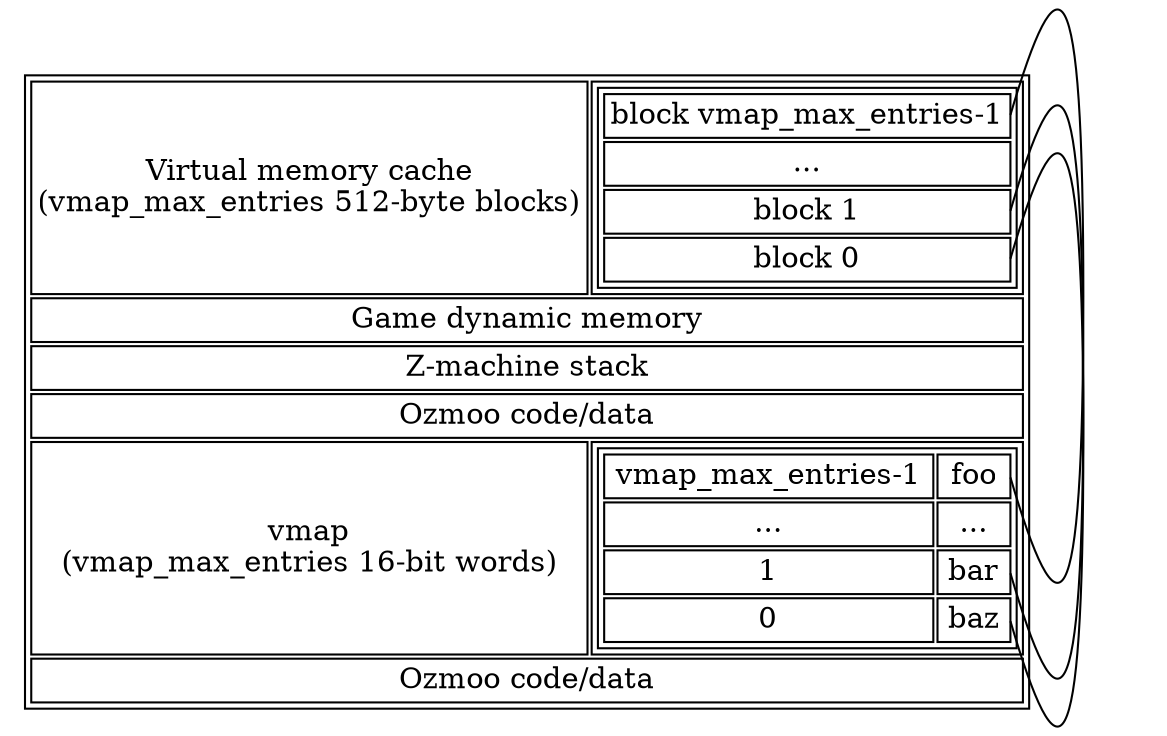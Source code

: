 graph memory {
    graph [splines=line];
    node [shape=plaintext];

    top [label=<
    <table>
        <tr><td>Virtual memory cache<br/>(vmap_max_entries 512-byte blocks)</td>
            <td>
                <table port="vmem">
                    <tr><td port="lastblock">block vmap_max_entries-1</td></tr>
                    <tr><td>...</td></tr>
                    <tr><td port="block1">block 1</td></tr>
                    <tr><td port="block0">block 0</td></tr>
                </table>
            </td>
        </tr>
        <tr><td colspan="2">Game dynamic memory</td></tr>
        <tr><td colspan="2">Z-machine stack</td></tr>
        <tr><td colspan="2">Ozmoo code/data</td></tr>
        <tr><td>vmap<br/>(vmap_max_entries 16-bit words)</td>
            <td>
                <table>
                    <tr><td>vmap_max_entries-1</td><td port="xlastblock">foo</td></tr>
                    <tr><td>...</td><td>...</td></tr>
                    <tr><td>1</td><td port="xblock1">bar</td></tr>
                    <tr><td>0</td><td port="xblock0">baz</td></tr>
                </table>
            </td>
        </tr>
        <tr><td colspan="2">Ozmoo code/data</td></tr>
    </table>>];

    top:lastblock:e -- top:xlastblock:e;
    top:block1:e -- top:xblock1:e;
    top:block0:e -- top:xblock0:e;
}

# vi: sw=4 sts=4
